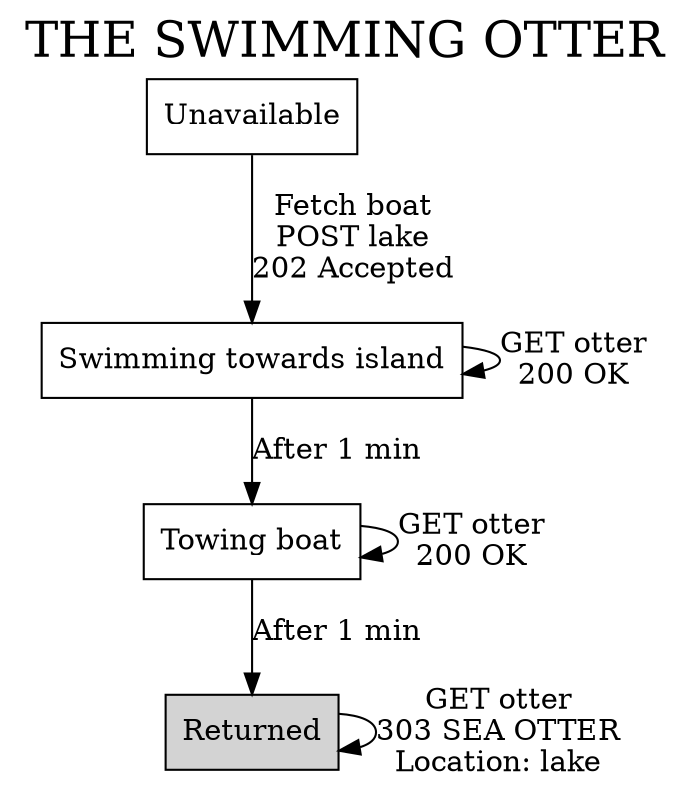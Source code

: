 digraph {
  label="THE SWIMMING OTTER";
  labelloc=t;
  fontsize=24;
  node [shape=box];

  initial [label="Unavailable"];
  fetching [label="Swimming towards island"];
  returning [label="Towing boat"];
  back [label="Returned",bgcolor="black",style="filled"];
  
  initial -> fetching [label="Fetch boat\nPOST lake\n202 Accepted"];
  fetching -> fetching [label="GET otter\n200 OK"];
  fetching -> returning [label="After 1 min"];
  returning -> returning [label="GET otter\n200 OK"];
  returning -> back [label="After 1 min"];
  back -> back [label="GET otter\n303 SEA OTTER\nLocation: lake"];
}